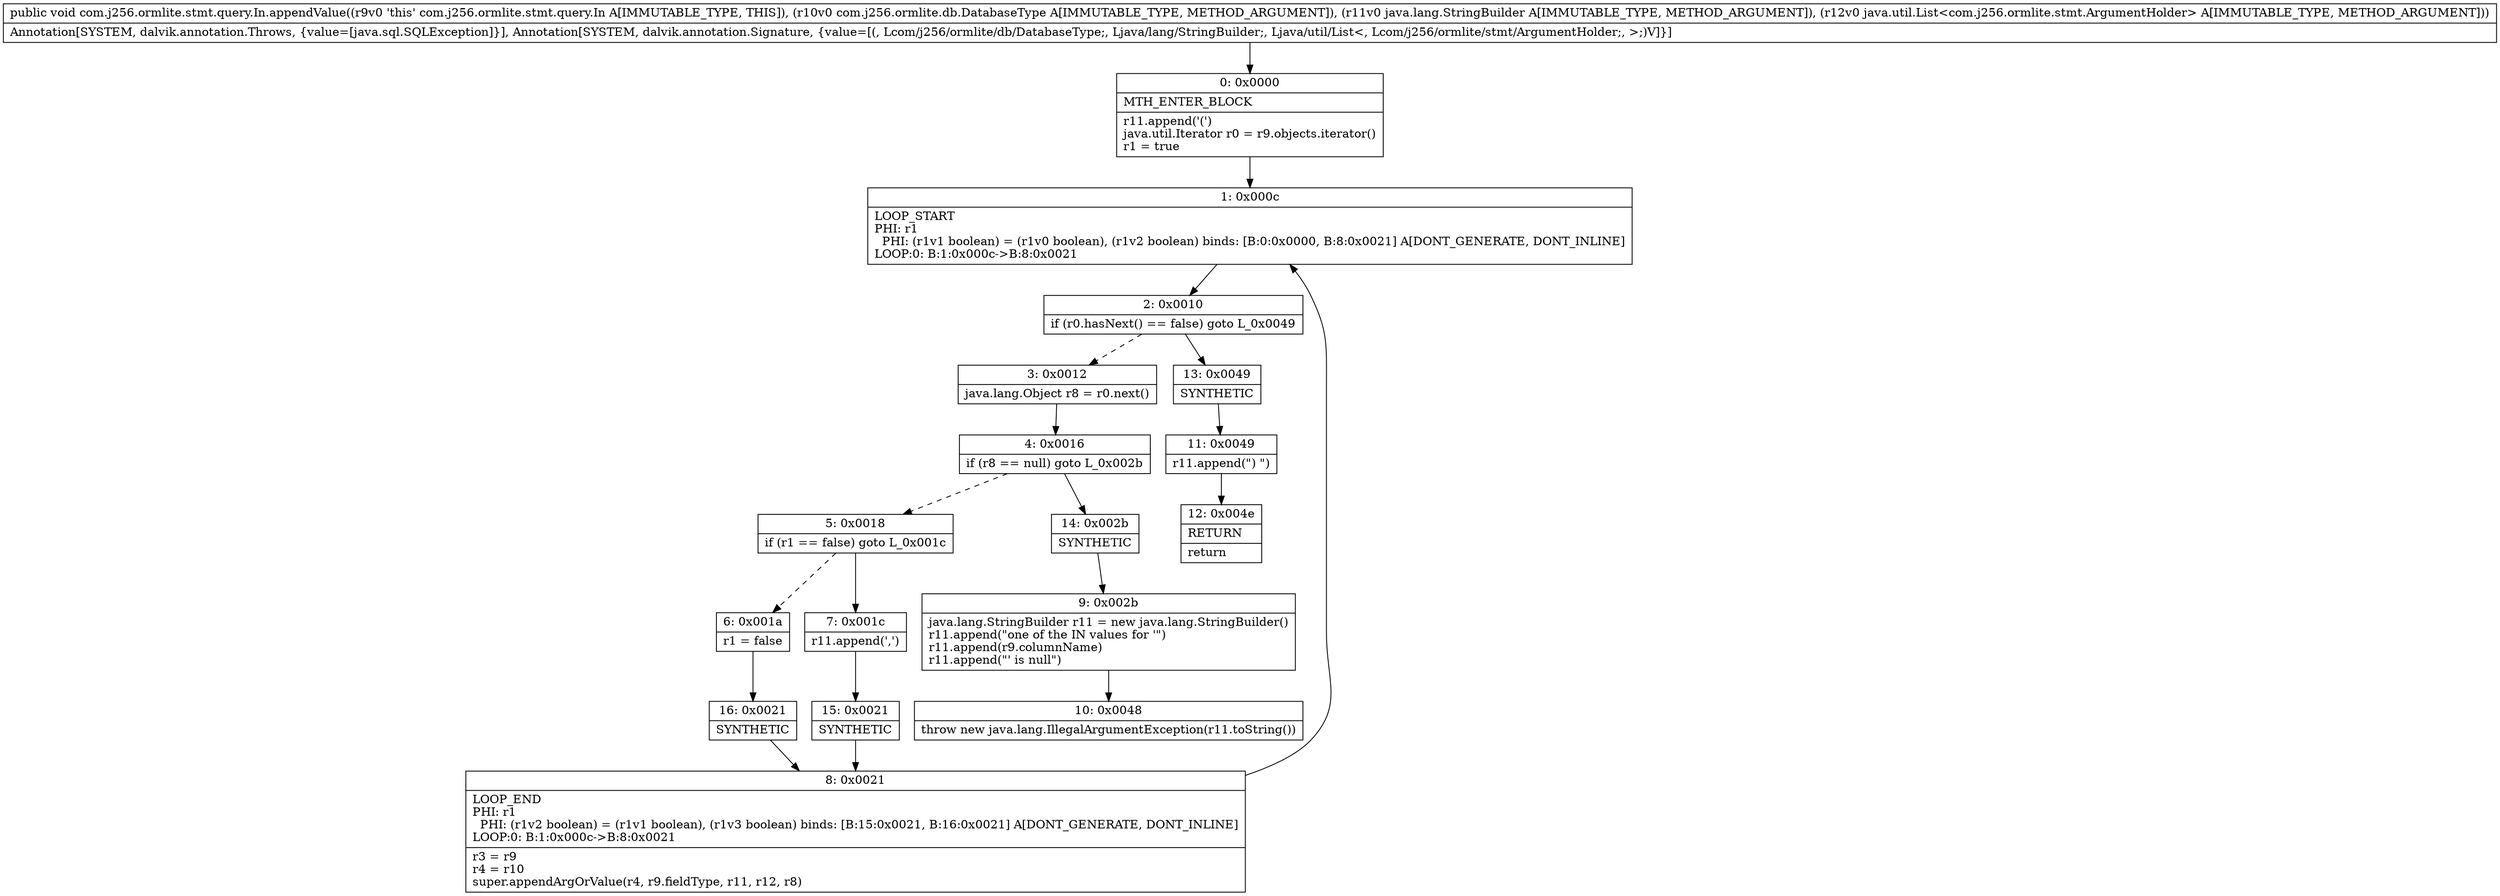 digraph "CFG forcom.j256.ormlite.stmt.query.In.appendValue(Lcom\/j256\/ormlite\/db\/DatabaseType;Ljava\/lang\/StringBuilder;Ljava\/util\/List;)V" {
Node_0 [shape=record,label="{0\:\ 0x0000|MTH_ENTER_BLOCK\l|r11.append('(')\ljava.util.Iterator r0 = r9.objects.iterator()\lr1 = true\l}"];
Node_1 [shape=record,label="{1\:\ 0x000c|LOOP_START\lPHI: r1 \l  PHI: (r1v1 boolean) = (r1v0 boolean), (r1v2 boolean) binds: [B:0:0x0000, B:8:0x0021] A[DONT_GENERATE, DONT_INLINE]\lLOOP:0: B:1:0x000c\-\>B:8:0x0021\l}"];
Node_2 [shape=record,label="{2\:\ 0x0010|if (r0.hasNext() == false) goto L_0x0049\l}"];
Node_3 [shape=record,label="{3\:\ 0x0012|java.lang.Object r8 = r0.next()\l}"];
Node_4 [shape=record,label="{4\:\ 0x0016|if (r8 == null) goto L_0x002b\l}"];
Node_5 [shape=record,label="{5\:\ 0x0018|if (r1 == false) goto L_0x001c\l}"];
Node_6 [shape=record,label="{6\:\ 0x001a|r1 = false\l}"];
Node_7 [shape=record,label="{7\:\ 0x001c|r11.append(',')\l}"];
Node_8 [shape=record,label="{8\:\ 0x0021|LOOP_END\lPHI: r1 \l  PHI: (r1v2 boolean) = (r1v1 boolean), (r1v3 boolean) binds: [B:15:0x0021, B:16:0x0021] A[DONT_GENERATE, DONT_INLINE]\lLOOP:0: B:1:0x000c\-\>B:8:0x0021\l|r3 = r9\lr4 = r10\lsuper.appendArgOrValue(r4, r9.fieldType, r11, r12, r8)\l}"];
Node_9 [shape=record,label="{9\:\ 0x002b|java.lang.StringBuilder r11 = new java.lang.StringBuilder()\lr11.append(\"one of the IN values for '\")\lr11.append(r9.columnName)\lr11.append(\"' is null\")\l}"];
Node_10 [shape=record,label="{10\:\ 0x0048|throw new java.lang.IllegalArgumentException(r11.toString())\l}"];
Node_11 [shape=record,label="{11\:\ 0x0049|r11.append(\") \")\l}"];
Node_12 [shape=record,label="{12\:\ 0x004e|RETURN\l|return\l}"];
Node_13 [shape=record,label="{13\:\ 0x0049|SYNTHETIC\l}"];
Node_14 [shape=record,label="{14\:\ 0x002b|SYNTHETIC\l}"];
Node_15 [shape=record,label="{15\:\ 0x0021|SYNTHETIC\l}"];
Node_16 [shape=record,label="{16\:\ 0x0021|SYNTHETIC\l}"];
MethodNode[shape=record,label="{public void com.j256.ormlite.stmt.query.In.appendValue((r9v0 'this' com.j256.ormlite.stmt.query.In A[IMMUTABLE_TYPE, THIS]), (r10v0 com.j256.ormlite.db.DatabaseType A[IMMUTABLE_TYPE, METHOD_ARGUMENT]), (r11v0 java.lang.StringBuilder A[IMMUTABLE_TYPE, METHOD_ARGUMENT]), (r12v0 java.util.List\<com.j256.ormlite.stmt.ArgumentHolder\> A[IMMUTABLE_TYPE, METHOD_ARGUMENT]))  | Annotation[SYSTEM, dalvik.annotation.Throws, \{value=[java.sql.SQLException]\}], Annotation[SYSTEM, dalvik.annotation.Signature, \{value=[(, Lcom\/j256\/ormlite\/db\/DatabaseType;, Ljava\/lang\/StringBuilder;, Ljava\/util\/List\<, Lcom\/j256\/ormlite\/stmt\/ArgumentHolder;, \>;)V]\}]\l}"];
MethodNode -> Node_0;
Node_0 -> Node_1;
Node_1 -> Node_2;
Node_2 -> Node_3[style=dashed];
Node_2 -> Node_13;
Node_3 -> Node_4;
Node_4 -> Node_5[style=dashed];
Node_4 -> Node_14;
Node_5 -> Node_6[style=dashed];
Node_5 -> Node_7;
Node_6 -> Node_16;
Node_7 -> Node_15;
Node_8 -> Node_1;
Node_9 -> Node_10;
Node_11 -> Node_12;
Node_13 -> Node_11;
Node_14 -> Node_9;
Node_15 -> Node_8;
Node_16 -> Node_8;
}

